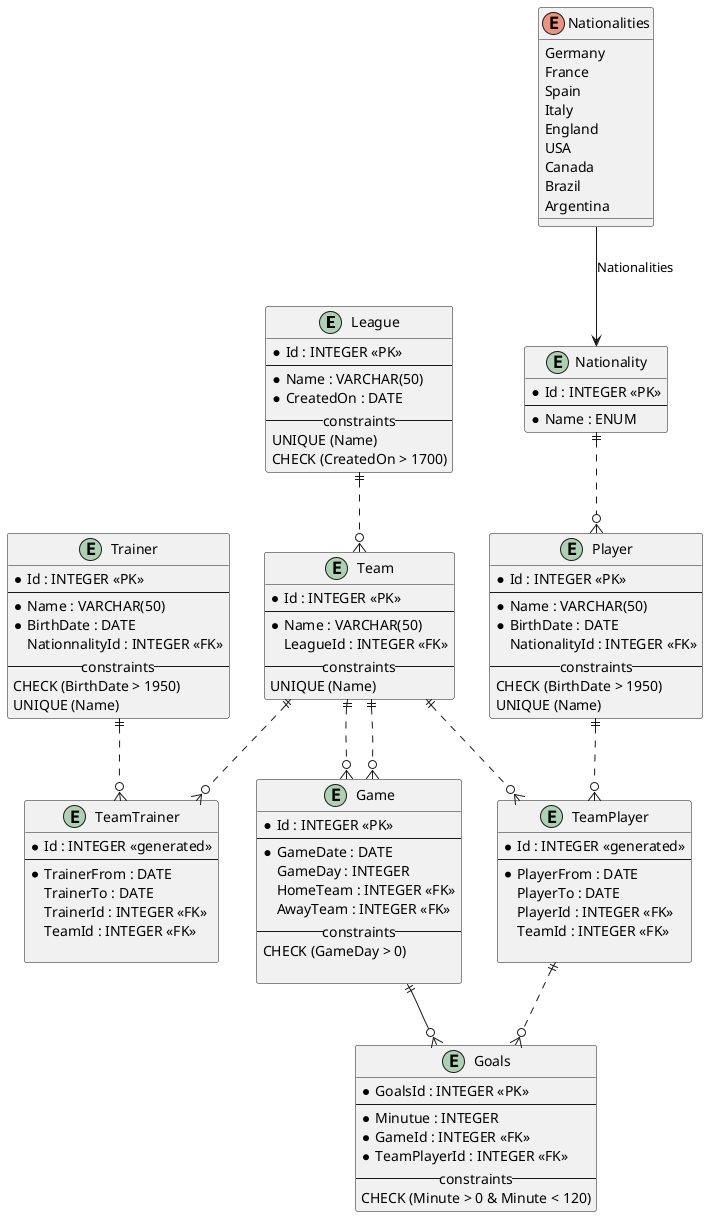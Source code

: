 @startuml soccerleague

entity League{
    * Id : INTEGER <<PK>>
    ---
    * Name : VARCHAR(50)
    * CreatedOn : DATE
    -- constraints --
    UNIQUE (Name)
    CHECK (CreatedOn > 1700)
}

entity Team{
    * Id : INTEGER <<PK>>
    ---
    * Name : VARCHAR(50)
    LeagueId : INTEGER <<FK>>    
    -- constraints --
    UNIQUE (Name)
}

entity Player{
    * Id : INTEGER <<PK>>
    ---
    * Name : VARCHAR(50)
    * BirthDate : DATE
    NationalityId : INTEGER <<FK>>
    -- constraints --
    CHECK (BirthDate > 1950)
    UNIQUE (Name)
}

entity TeamTrainer{
    * Id : INTEGER <<generated>>
    ---
    * TrainerFrom : DATE
    TrainerTo : DATE
    TrainerId : INTEGER <<FK>>
    TeamId : INTEGER <<FK>>
    
}

entity Goals{
    * GoalsId : INTEGER <<PK>>
    ---
    * Minutue : INTEGER
    * GameId : INTEGER <<FK>>
    * TeamPlayerId : INTEGER <<FK>>
    -- constraints --
    CHECK (Minute > 0 & Minute < 120)
}

entity TeamPlayer{
    * Id : INTEGER <<generated>>
    ---
    * PlayerFrom : DATE
    PlayerTo : DATE
    PlayerId : INTEGER <<FK>>
    TeamId : INTEGER <<FK>>
    
}

entity Trainer{
    * Id : INTEGER <<PK>> 
    ---
    * Name : VARCHAR(50)
    * BirthDate : DATE
    NationnalityId : INTEGER <<FK>>
    -- constraints --
    CHECK (BirthDate > 1950)
    UNIQUE (Name)
}

entity Game {
    * Id : INTEGER <<PK>> 
    ---
    * GameDate : DATE
    GameDay : INTEGER
    HomeTeam : INTEGER <<FK>> 
    AwayTeam : INTEGER <<FK>>
    -- constraints --
    CHECK (GameDay > 0)
    
}

entity Nationality {
    * Id : INTEGER <<PK>>
    ---
    * Name : ENUM
}


enum Nationalities {
  Germany
  France
  Spain
  Italy
  England
  USA
  Canada
  Brazil
  Argentina
}

Nationalities --> Nationality: Nationalities

League ||..o{ Team
Team ||..o{ TeamTrainer
Team ||..o{ TeamPlayer
Team ||..o{ Game
Team ||..o{ Game
Player ||..o{ TeamPlayer
Trainer ||..o{ TeamTrainer
Game ||--o{ Goals
TeamPlayer ||..o{ Goals
Nationality ||..o{ Player

@enduml